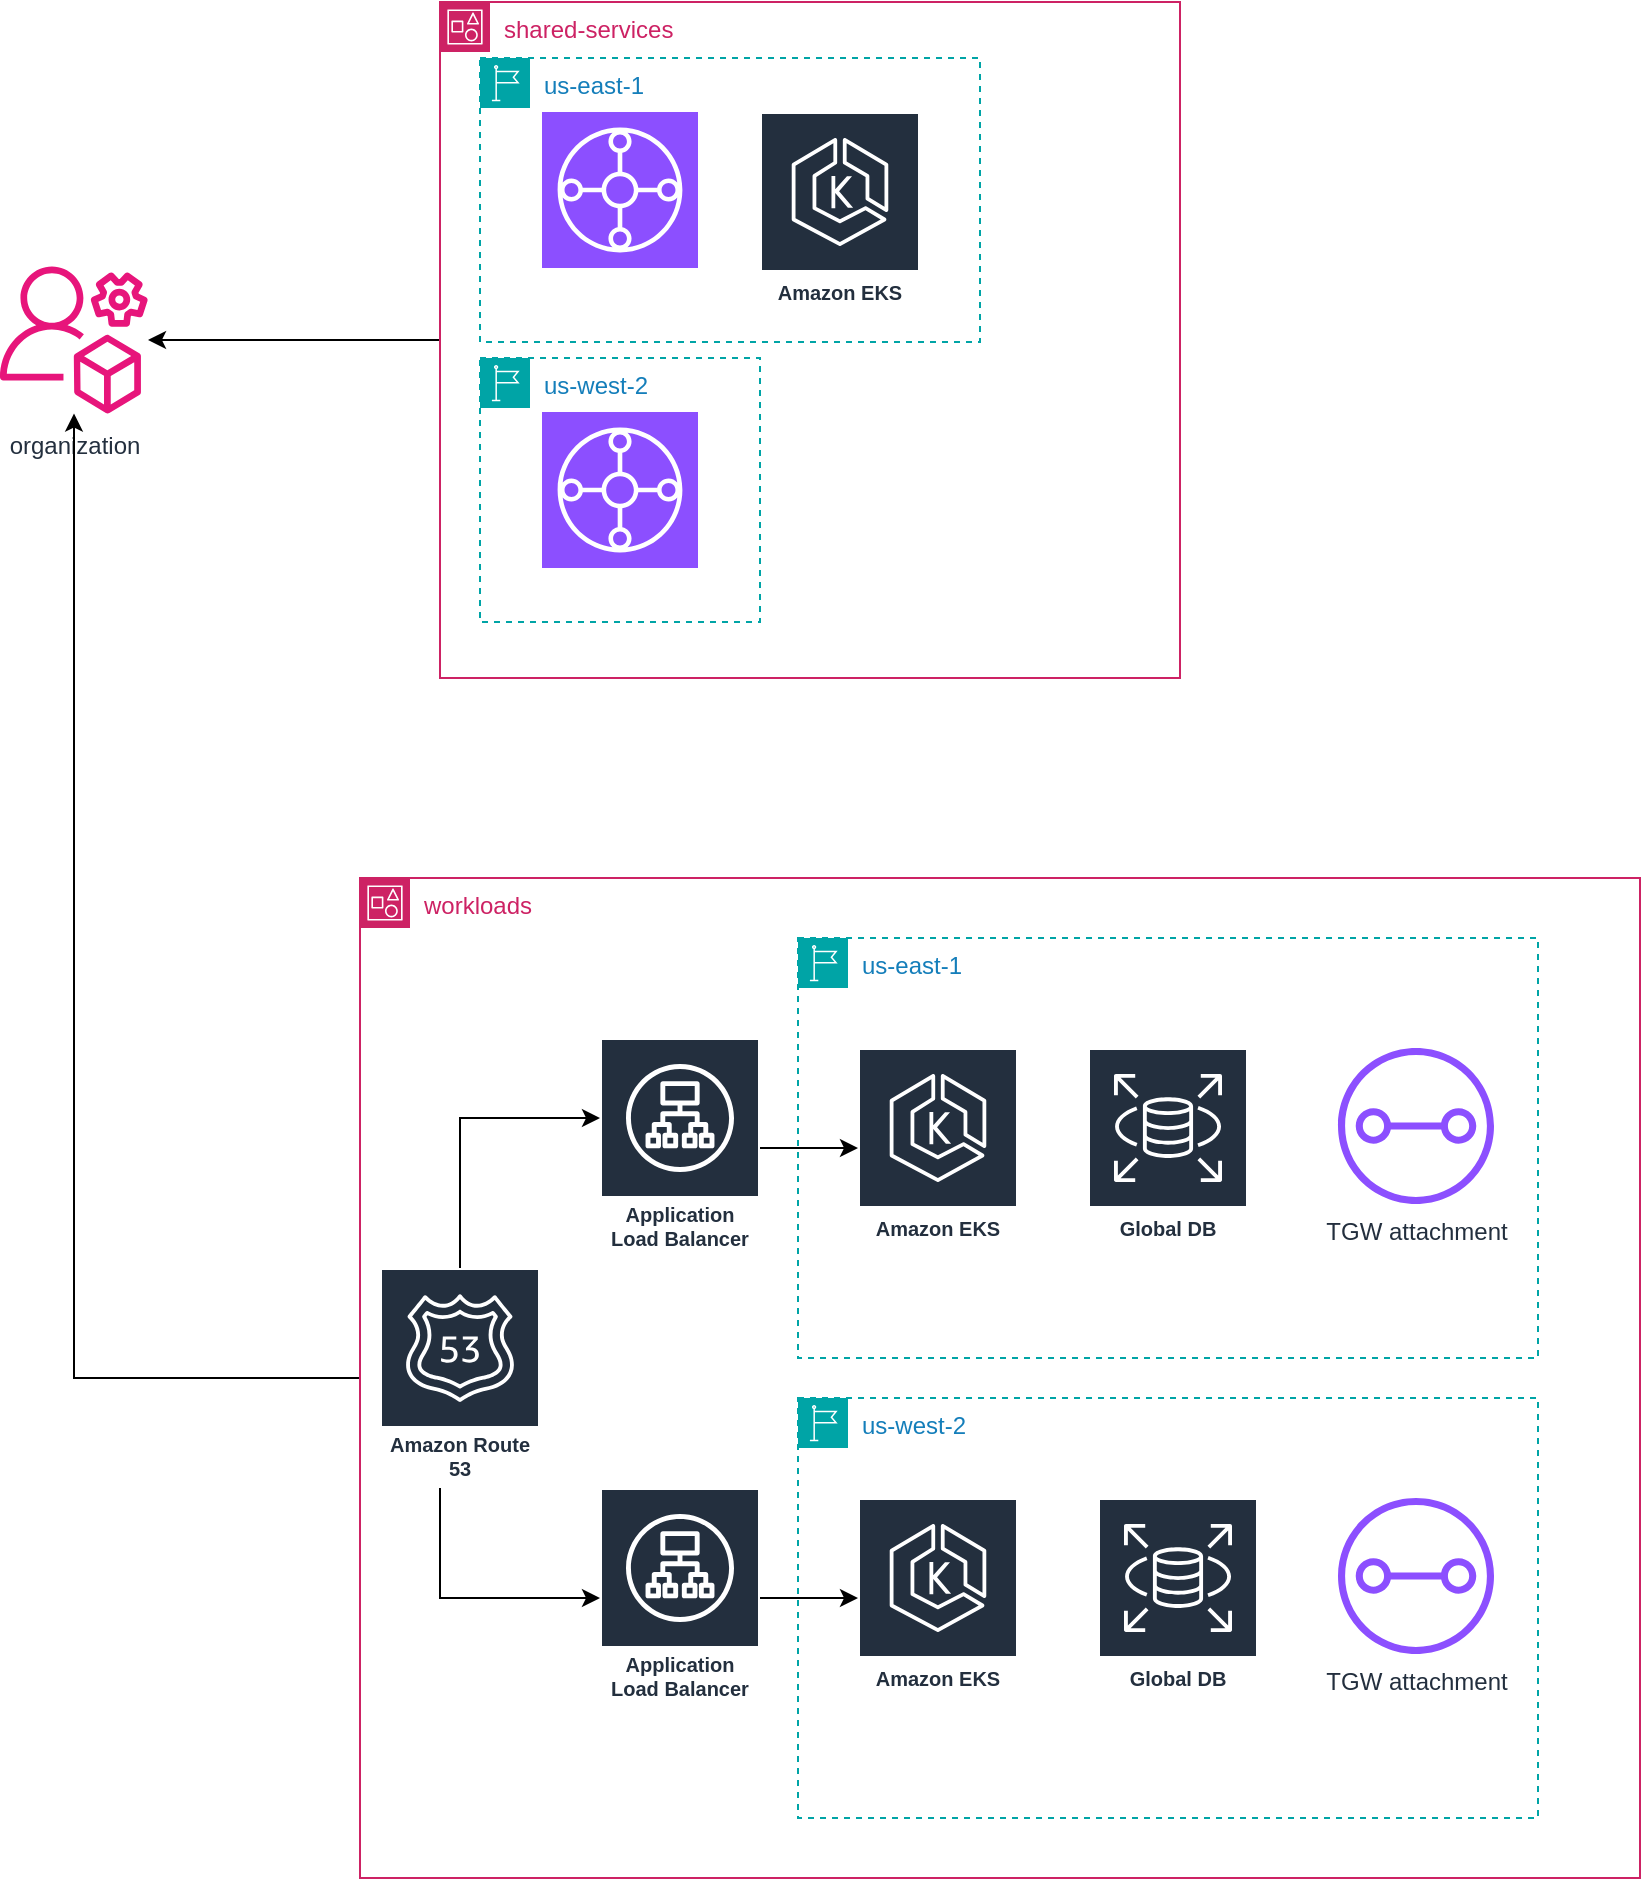<mxfile version="28.0.6">
  <diagram name="Page-1" id="fvraD0PY9CiYEc7r06sM">
    <mxGraphModel dx="284" dy="210" grid="1" gridSize="10" guides="1" tooltips="1" connect="1" arrows="1" fold="1" page="1" pageScale="1" pageWidth="1654" pageHeight="1169" math="0" shadow="0">
      <root>
        <mxCell id="0" />
        <mxCell id="1" parent="0" />
        <mxCell id="ixlNCa9GuGRnWaiSHtnA-4" value="organization&lt;div&gt;&lt;br&gt;&lt;/div&gt;" style="sketch=0;outlineConnect=0;fontColor=#232F3E;gradientColor=none;fillColor=#E7157B;strokeColor=none;dashed=0;verticalLabelPosition=bottom;verticalAlign=top;align=center;html=1;fontSize=12;fontStyle=0;aspect=fixed;pointerEvents=1;shape=mxgraph.aws4.organizations_management_account;" vertex="1" parent="1">
          <mxGeometry x="120" y="142" width="74" height="78" as="geometry" />
        </mxCell>
        <mxCell id="ixlNCa9GuGRnWaiSHtnA-14" style="edgeStyle=orthogonalEdgeStyle;rounded=0;orthogonalLoop=1;jettySize=auto;html=1;" edge="1" parent="1" source="ixlNCa9GuGRnWaiSHtnA-11" target="ixlNCa9GuGRnWaiSHtnA-4">
          <mxGeometry relative="1" as="geometry" />
        </mxCell>
        <mxCell id="ixlNCa9GuGRnWaiSHtnA-11" value="shared-services" style="points=[[0,0],[0.25,0],[0.5,0],[0.75,0],[1,0],[1,0.25],[1,0.5],[1,0.75],[1,1],[0.75,1],[0.5,1],[0.25,1],[0,1],[0,0.75],[0,0.5],[0,0.25]];outlineConnect=0;gradientColor=none;html=1;whiteSpace=wrap;fontSize=12;fontStyle=0;container=1;pointerEvents=0;collapsible=0;recursiveResize=0;shape=mxgraph.aws4.group;grIcon=mxgraph.aws4.group_account;strokeColor=#CD2264;fillColor=none;verticalAlign=top;align=left;spacingLeft=30;fontColor=#CD2264;dashed=0;" vertex="1" parent="1">
          <mxGeometry x="340" y="12" width="370" height="338" as="geometry" />
        </mxCell>
        <mxCell id="ixlNCa9GuGRnWaiSHtnA-25" value="us-east-1" style="points=[[0,0],[0.25,0],[0.5,0],[0.75,0],[1,0],[1,0.25],[1,0.5],[1,0.75],[1,1],[0.75,1],[0.5,1],[0.25,1],[0,1],[0,0.75],[0,0.5],[0,0.25]];outlineConnect=0;gradientColor=none;html=1;whiteSpace=wrap;fontSize=12;fontStyle=0;container=1;pointerEvents=0;collapsible=0;recursiveResize=0;shape=mxgraph.aws4.group;grIcon=mxgraph.aws4.group_region;strokeColor=#00A4A6;fillColor=none;verticalAlign=top;align=left;spacingLeft=30;fontColor=#147EBA;dashed=1;" vertex="1" parent="ixlNCa9GuGRnWaiSHtnA-11">
          <mxGeometry x="20" y="28" width="250" height="142" as="geometry" />
        </mxCell>
        <mxCell id="ixlNCa9GuGRnWaiSHtnA-24" value="" style="sketch=0;points=[[0,0,0],[0.25,0,0],[0.5,0,0],[0.75,0,0],[1,0,0],[0,1,0],[0.25,1,0],[0.5,1,0],[0.75,1,0],[1,1,0],[0,0.25,0],[0,0.5,0],[0,0.75,0],[1,0.25,0],[1,0.5,0],[1,0.75,0]];outlineConnect=0;fontColor=#232F3E;fillColor=#8C4FFF;strokeColor=#ffffff;dashed=0;verticalLabelPosition=bottom;verticalAlign=top;align=center;html=1;fontSize=12;fontStyle=0;aspect=fixed;shape=mxgraph.aws4.resourceIcon;resIcon=mxgraph.aws4.transit_gateway;" vertex="1" parent="ixlNCa9GuGRnWaiSHtnA-25">
          <mxGeometry x="31" y="27" width="78" height="78" as="geometry" />
        </mxCell>
        <mxCell id="ixlNCa9GuGRnWaiSHtnA-33" value="Amazon EKS" style="sketch=0;outlineConnect=0;fontColor=#232F3E;gradientColor=none;strokeColor=#ffffff;fillColor=#232F3E;dashed=0;verticalLabelPosition=middle;verticalAlign=bottom;align=center;html=1;whiteSpace=wrap;fontSize=10;fontStyle=1;spacing=3;shape=mxgraph.aws4.productIcon;prIcon=mxgraph.aws4.eks;" vertex="1" parent="ixlNCa9GuGRnWaiSHtnA-25">
          <mxGeometry x="140" y="27" width="80" height="100" as="geometry" />
        </mxCell>
        <mxCell id="ixlNCa9GuGRnWaiSHtnA-28" value="us-west-2" style="points=[[0,0],[0.25,0],[0.5,0],[0.75,0],[1,0],[1,0.25],[1,0.5],[1,0.75],[1,1],[0.75,1],[0.5,1],[0.25,1],[0,1],[0,0.75],[0,0.5],[0,0.25]];outlineConnect=0;gradientColor=none;html=1;whiteSpace=wrap;fontSize=12;fontStyle=0;container=1;pointerEvents=0;collapsible=0;recursiveResize=0;shape=mxgraph.aws4.group;grIcon=mxgraph.aws4.group_region;strokeColor=#00A4A6;fillColor=none;verticalAlign=top;align=left;spacingLeft=30;fontColor=#147EBA;dashed=1;" vertex="1" parent="ixlNCa9GuGRnWaiSHtnA-11">
          <mxGeometry x="20" y="178" width="140" height="132" as="geometry" />
        </mxCell>
        <mxCell id="ixlNCa9GuGRnWaiSHtnA-29" value="" style="sketch=0;points=[[0,0,0],[0.25,0,0],[0.5,0,0],[0.75,0,0],[1,0,0],[0,1,0],[0.25,1,0],[0.5,1,0],[0.75,1,0],[1,1,0],[0,0.25,0],[0,0.5,0],[0,0.75,0],[1,0.25,0],[1,0.5,0],[1,0.75,0]];outlineConnect=0;fontColor=#232F3E;fillColor=#8C4FFF;strokeColor=#ffffff;dashed=0;verticalLabelPosition=bottom;verticalAlign=top;align=center;html=1;fontSize=12;fontStyle=0;aspect=fixed;shape=mxgraph.aws4.resourceIcon;resIcon=mxgraph.aws4.transit_gateway;" vertex="1" parent="ixlNCa9GuGRnWaiSHtnA-28">
          <mxGeometry x="31" y="27" width="78" height="78" as="geometry" />
        </mxCell>
        <mxCell id="ixlNCa9GuGRnWaiSHtnA-13" style="edgeStyle=orthogonalEdgeStyle;rounded=0;orthogonalLoop=1;jettySize=auto;html=1;" edge="1" parent="1" source="ixlNCa9GuGRnWaiSHtnA-12" target="ixlNCa9GuGRnWaiSHtnA-4">
          <mxGeometry relative="1" as="geometry" />
        </mxCell>
        <mxCell id="ixlNCa9GuGRnWaiSHtnA-12" value="workloads" style="points=[[0,0],[0.25,0],[0.5,0],[0.75,0],[1,0],[1,0.25],[1,0.5],[1,0.75],[1,1],[0.75,1],[0.5,1],[0.25,1],[0,1],[0,0.75],[0,0.5],[0,0.25]];outlineConnect=0;gradientColor=none;html=1;whiteSpace=wrap;fontSize=12;fontStyle=0;container=1;pointerEvents=0;collapsible=0;recursiveResize=0;shape=mxgraph.aws4.group;grIcon=mxgraph.aws4.group_account;strokeColor=#CD2264;fillColor=none;verticalAlign=top;align=left;spacingLeft=30;fontColor=#CD2264;dashed=0;" vertex="1" parent="1">
          <mxGeometry x="300" y="450" width="640" height="500" as="geometry" />
        </mxCell>
        <mxCell id="ixlNCa9GuGRnWaiSHtnA-15" value="us-east-1" style="points=[[0,0],[0.25,0],[0.5,0],[0.75,0],[1,0],[1,0.25],[1,0.5],[1,0.75],[1,1],[0.75,1],[0.5,1],[0.25,1],[0,1],[0,0.75],[0,0.5],[0,0.25]];outlineConnect=0;gradientColor=none;html=1;whiteSpace=wrap;fontSize=12;fontStyle=0;container=1;pointerEvents=0;collapsible=0;recursiveResize=0;shape=mxgraph.aws4.group;grIcon=mxgraph.aws4.group_region;strokeColor=#00A4A6;fillColor=none;verticalAlign=top;align=left;spacingLeft=30;fontColor=#147EBA;dashed=1;" vertex="1" parent="ixlNCa9GuGRnWaiSHtnA-12">
          <mxGeometry x="219" y="30" width="370" height="210" as="geometry" />
        </mxCell>
        <mxCell id="ixlNCa9GuGRnWaiSHtnA-18" value="Amazon EKS" style="sketch=0;outlineConnect=0;fontColor=#232F3E;gradientColor=none;strokeColor=#ffffff;fillColor=#232F3E;dashed=0;verticalLabelPosition=middle;verticalAlign=bottom;align=center;html=1;whiteSpace=wrap;fontSize=10;fontStyle=1;spacing=3;shape=mxgraph.aws4.productIcon;prIcon=mxgraph.aws4.eks;" vertex="1" parent="ixlNCa9GuGRnWaiSHtnA-15">
          <mxGeometry x="30" y="55" width="80" height="100" as="geometry" />
        </mxCell>
        <mxCell id="ixlNCa9GuGRnWaiSHtnA-19" value="Global DB" style="sketch=0;outlineConnect=0;fontColor=#232F3E;gradientColor=none;strokeColor=#ffffff;fillColor=#232F3E;dashed=0;verticalLabelPosition=middle;verticalAlign=bottom;align=center;html=1;whiteSpace=wrap;fontSize=10;fontStyle=1;spacing=3;shape=mxgraph.aws4.productIcon;prIcon=mxgraph.aws4.rds;" vertex="1" parent="ixlNCa9GuGRnWaiSHtnA-15">
          <mxGeometry x="145" y="55" width="80" height="100" as="geometry" />
        </mxCell>
        <mxCell id="ixlNCa9GuGRnWaiSHtnA-30" value="TGW attachment" style="sketch=0;outlineConnect=0;fontColor=#232F3E;gradientColor=none;fillColor=#8C4FFF;strokeColor=none;dashed=0;verticalLabelPosition=bottom;verticalAlign=top;align=center;html=1;fontSize=12;fontStyle=0;aspect=fixed;pointerEvents=1;shape=mxgraph.aws4.transit_gateway_attachment;" vertex="1" parent="ixlNCa9GuGRnWaiSHtnA-15">
          <mxGeometry x="270" y="55" width="78" height="78" as="geometry" />
        </mxCell>
        <mxCell id="ixlNCa9GuGRnWaiSHtnA-20" value="us-west-2" style="points=[[0,0],[0.25,0],[0.5,0],[0.75,0],[1,0],[1,0.25],[1,0.5],[1,0.75],[1,1],[0.75,1],[0.5,1],[0.25,1],[0,1],[0,0.75],[0,0.5],[0,0.25]];outlineConnect=0;gradientColor=none;html=1;whiteSpace=wrap;fontSize=12;fontStyle=0;container=1;pointerEvents=0;collapsible=0;recursiveResize=0;shape=mxgraph.aws4.group;grIcon=mxgraph.aws4.group_region;strokeColor=#00A4A6;fillColor=none;verticalAlign=top;align=left;spacingLeft=30;fontColor=#147EBA;dashed=1;" vertex="1" parent="ixlNCa9GuGRnWaiSHtnA-12">
          <mxGeometry x="219" y="260" width="370" height="210" as="geometry" />
        </mxCell>
        <mxCell id="ixlNCa9GuGRnWaiSHtnA-21" value="Amazon EKS" style="sketch=0;outlineConnect=0;fontColor=#232F3E;gradientColor=none;strokeColor=#ffffff;fillColor=#232F3E;dashed=0;verticalLabelPosition=middle;verticalAlign=bottom;align=center;html=1;whiteSpace=wrap;fontSize=10;fontStyle=1;spacing=3;shape=mxgraph.aws4.productIcon;prIcon=mxgraph.aws4.eks;" vertex="1" parent="ixlNCa9GuGRnWaiSHtnA-20">
          <mxGeometry x="30" y="50" width="80" height="100" as="geometry" />
        </mxCell>
        <mxCell id="ixlNCa9GuGRnWaiSHtnA-22" value="Global DB" style="sketch=0;outlineConnect=0;fontColor=#232F3E;gradientColor=none;strokeColor=#ffffff;fillColor=#232F3E;dashed=0;verticalLabelPosition=middle;verticalAlign=bottom;align=center;html=1;whiteSpace=wrap;fontSize=10;fontStyle=1;spacing=3;shape=mxgraph.aws4.productIcon;prIcon=mxgraph.aws4.rds;" vertex="1" parent="ixlNCa9GuGRnWaiSHtnA-20">
          <mxGeometry x="150" y="50" width="80" height="100" as="geometry" />
        </mxCell>
        <mxCell id="ixlNCa9GuGRnWaiSHtnA-31" value="TGW attachment" style="sketch=0;outlineConnect=0;fontColor=#232F3E;gradientColor=none;fillColor=#8C4FFF;strokeColor=none;dashed=0;verticalLabelPosition=bottom;verticalAlign=top;align=center;html=1;fontSize=12;fontStyle=0;aspect=fixed;pointerEvents=1;shape=mxgraph.aws4.transit_gateway_attachment;" vertex="1" parent="ixlNCa9GuGRnWaiSHtnA-20">
          <mxGeometry x="270" y="50" width="78" height="78" as="geometry" />
        </mxCell>
        <mxCell id="ixlNCa9GuGRnWaiSHtnA-37" style="edgeStyle=orthogonalEdgeStyle;rounded=0;orthogonalLoop=1;jettySize=auto;html=1;" edge="1" parent="ixlNCa9GuGRnWaiSHtnA-12" source="ixlNCa9GuGRnWaiSHtnA-35" target="ixlNCa9GuGRnWaiSHtnA-18">
          <mxGeometry relative="1" as="geometry" />
        </mxCell>
        <mxCell id="ixlNCa9GuGRnWaiSHtnA-35" value="Application Load Balancer" style="sketch=0;outlineConnect=0;fontColor=#232F3E;gradientColor=none;strokeColor=#ffffff;fillColor=#232F3E;dashed=0;verticalLabelPosition=middle;verticalAlign=bottom;align=center;html=1;whiteSpace=wrap;fontSize=10;fontStyle=1;spacing=3;shape=mxgraph.aws4.productIcon;prIcon=mxgraph.aws4.application_load_balancer;" vertex="1" parent="ixlNCa9GuGRnWaiSHtnA-12">
          <mxGeometry x="120" y="80" width="80" height="110" as="geometry" />
        </mxCell>
        <mxCell id="ixlNCa9GuGRnWaiSHtnA-38" style="edgeStyle=orthogonalEdgeStyle;rounded=0;orthogonalLoop=1;jettySize=auto;html=1;" edge="1" parent="ixlNCa9GuGRnWaiSHtnA-12" source="ixlNCa9GuGRnWaiSHtnA-36" target="ixlNCa9GuGRnWaiSHtnA-21">
          <mxGeometry relative="1" as="geometry" />
        </mxCell>
        <mxCell id="ixlNCa9GuGRnWaiSHtnA-36" value="Application Load Balancer" style="sketch=0;outlineConnect=0;fontColor=#232F3E;gradientColor=none;strokeColor=#ffffff;fillColor=#232F3E;dashed=0;verticalLabelPosition=middle;verticalAlign=bottom;align=center;html=1;whiteSpace=wrap;fontSize=10;fontStyle=1;spacing=3;shape=mxgraph.aws4.productIcon;prIcon=mxgraph.aws4.application_load_balancer;" vertex="1" parent="ixlNCa9GuGRnWaiSHtnA-12">
          <mxGeometry x="120" y="305" width="80" height="110" as="geometry" />
        </mxCell>
        <mxCell id="ixlNCa9GuGRnWaiSHtnA-41" style="edgeStyle=orthogonalEdgeStyle;rounded=0;orthogonalLoop=1;jettySize=auto;html=1;" edge="1" parent="ixlNCa9GuGRnWaiSHtnA-12" source="ixlNCa9GuGRnWaiSHtnA-39" target="ixlNCa9GuGRnWaiSHtnA-36">
          <mxGeometry relative="1" as="geometry">
            <Array as="points">
              <mxPoint x="40" y="360" />
            </Array>
          </mxGeometry>
        </mxCell>
        <mxCell id="ixlNCa9GuGRnWaiSHtnA-42" style="edgeStyle=orthogonalEdgeStyle;rounded=0;orthogonalLoop=1;jettySize=auto;html=1;" edge="1" parent="ixlNCa9GuGRnWaiSHtnA-12" source="ixlNCa9GuGRnWaiSHtnA-39" target="ixlNCa9GuGRnWaiSHtnA-35">
          <mxGeometry relative="1" as="geometry">
            <Array as="points">
              <mxPoint x="50" y="120" />
            </Array>
          </mxGeometry>
        </mxCell>
        <mxCell id="ixlNCa9GuGRnWaiSHtnA-39" value="Amazon Route 53" style="sketch=0;outlineConnect=0;fontColor=#232F3E;gradientColor=none;strokeColor=#ffffff;fillColor=#232F3E;dashed=0;verticalLabelPosition=middle;verticalAlign=bottom;align=center;html=1;whiteSpace=wrap;fontSize=10;fontStyle=1;spacing=3;shape=mxgraph.aws4.productIcon;prIcon=mxgraph.aws4.route_53;" vertex="1" parent="ixlNCa9GuGRnWaiSHtnA-12">
          <mxGeometry x="10" y="195" width="80" height="110" as="geometry" />
        </mxCell>
      </root>
    </mxGraphModel>
  </diagram>
</mxfile>
